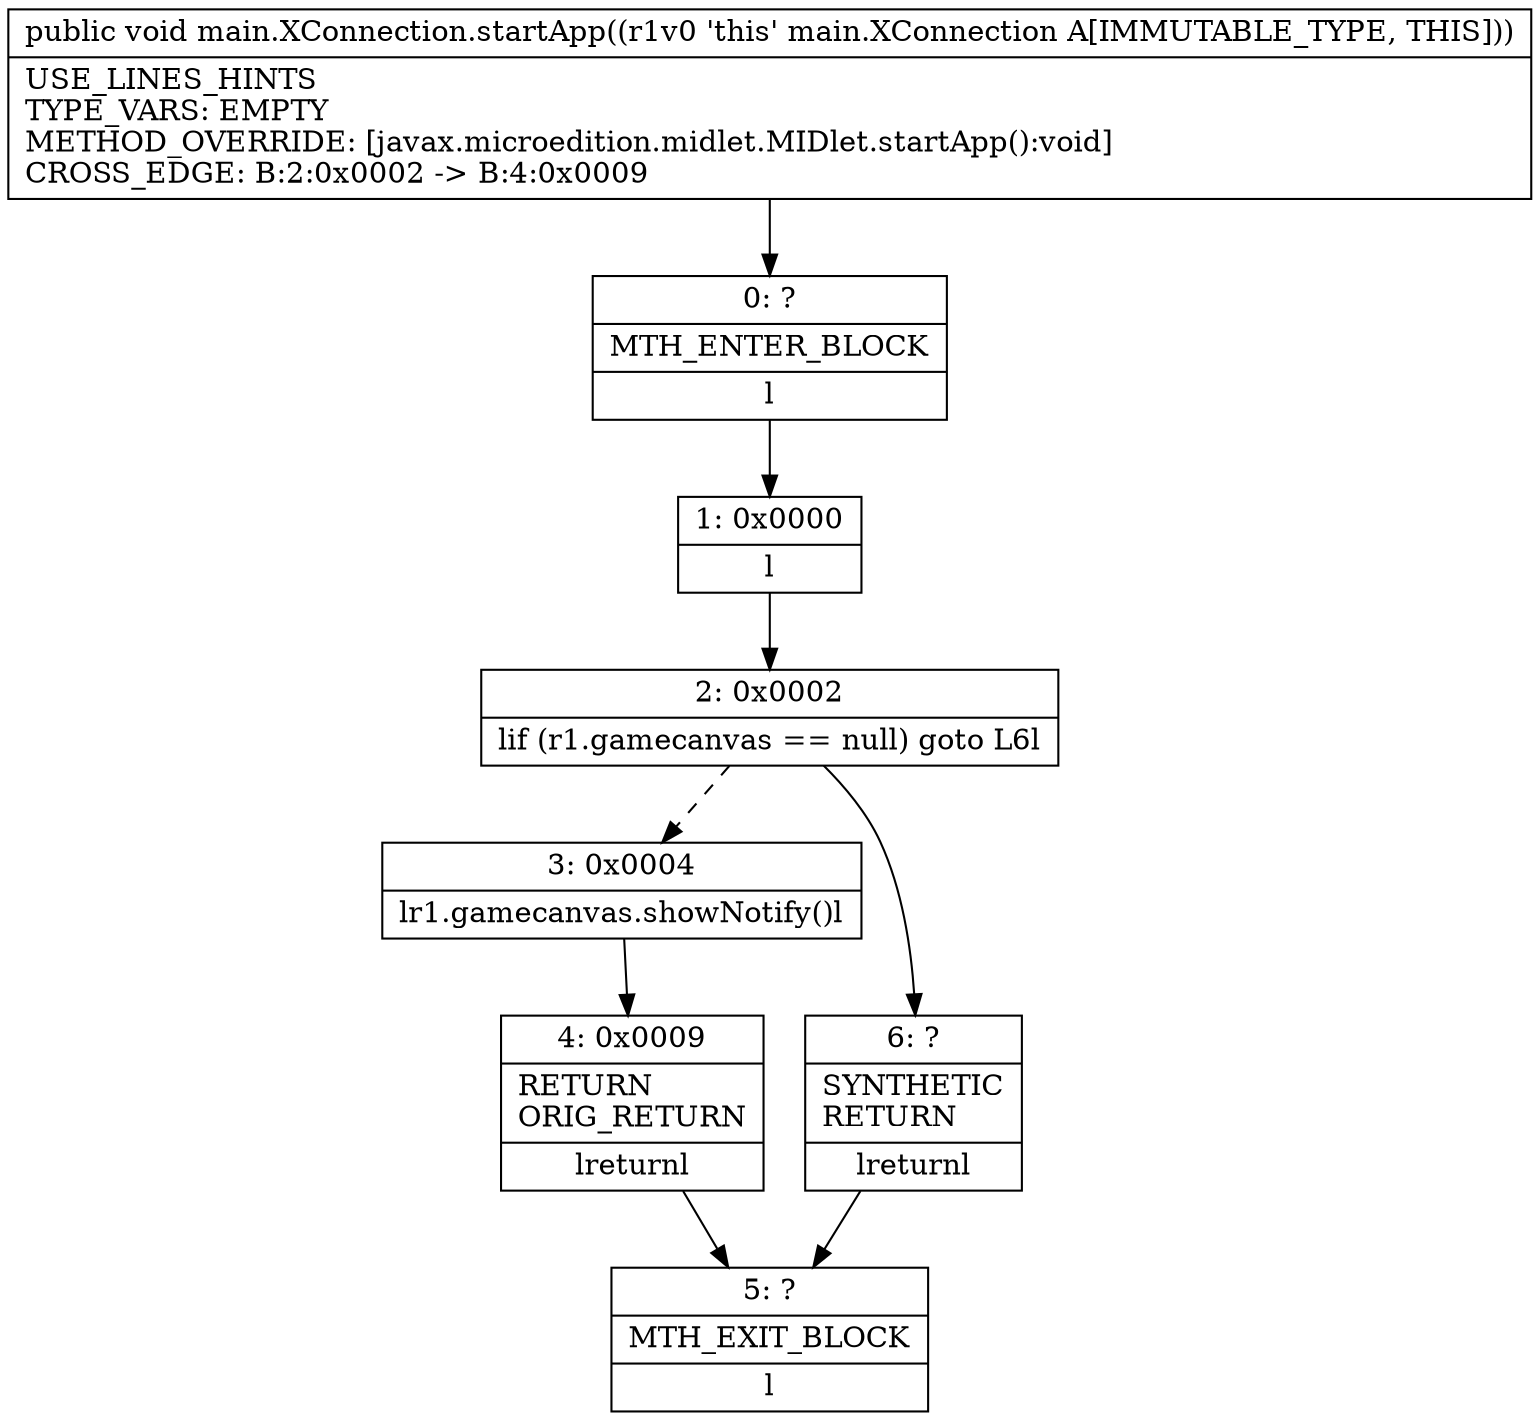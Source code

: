 digraph "CFG formain.XConnection.startApp()V" {
Node_0 [shape=record,label="{0\:\ ?|MTH_ENTER_BLOCK\l|l}"];
Node_1 [shape=record,label="{1\:\ 0x0000|l}"];
Node_2 [shape=record,label="{2\:\ 0x0002|lif (r1.gamecanvas == null) goto L6l}"];
Node_3 [shape=record,label="{3\:\ 0x0004|lr1.gamecanvas.showNotify()l}"];
Node_4 [shape=record,label="{4\:\ 0x0009|RETURN\lORIG_RETURN\l|lreturnl}"];
Node_5 [shape=record,label="{5\:\ ?|MTH_EXIT_BLOCK\l|l}"];
Node_6 [shape=record,label="{6\:\ ?|SYNTHETIC\lRETURN\l|lreturnl}"];
MethodNode[shape=record,label="{public void main.XConnection.startApp((r1v0 'this' main.XConnection A[IMMUTABLE_TYPE, THIS]))  | USE_LINES_HINTS\lTYPE_VARS: EMPTY\lMETHOD_OVERRIDE: [javax.microedition.midlet.MIDlet.startApp():void]\lCROSS_EDGE: B:2:0x0002 \-\> B:4:0x0009\l}"];
MethodNode -> Node_0;
Node_0 -> Node_1;
Node_1 -> Node_2;
Node_2 -> Node_3[style=dashed];
Node_2 -> Node_6;
Node_3 -> Node_4;
Node_4 -> Node_5;
Node_6 -> Node_5;
}

